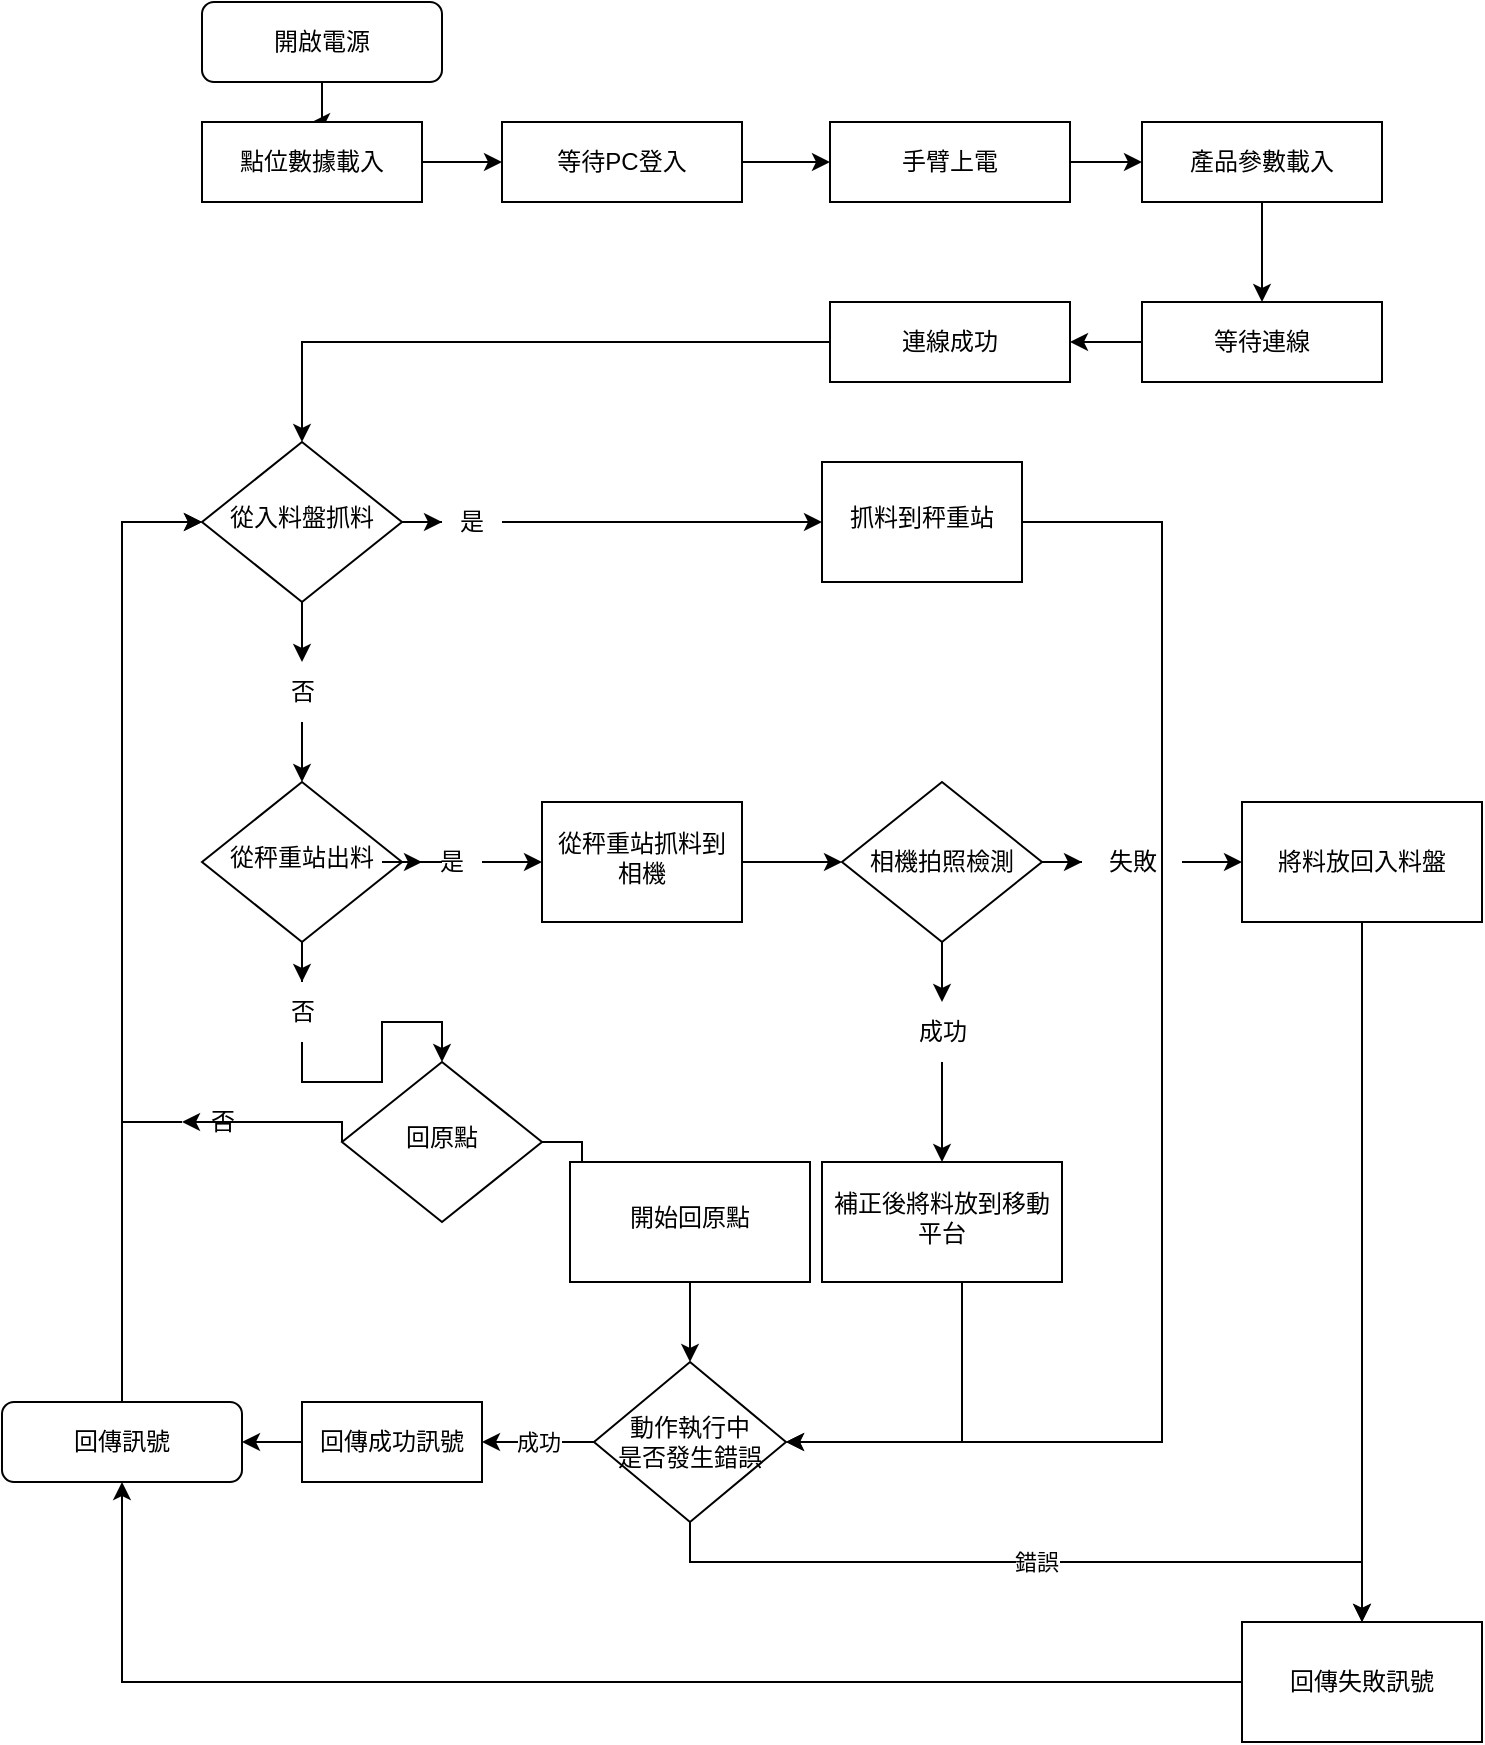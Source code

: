 <mxfile version="23.1.7" type="github">
  <diagram id="C5RBs43oDa-KdzZeNtuy" name="Page-1">
    <mxGraphModel dx="968" dy="522" grid="1" gridSize="10" guides="1" tooltips="1" connect="1" arrows="1" fold="1" page="1" pageScale="1" pageWidth="827" pageHeight="1169" math="0" shadow="0">
      <root>
        <mxCell id="WIyWlLk6GJQsqaUBKTNV-0" />
        <mxCell id="WIyWlLk6GJQsqaUBKTNV-1" parent="WIyWlLk6GJQsqaUBKTNV-0" />
        <mxCell id="h3wy3HksXLd2l_CeTm2d-72" style="edgeStyle=orthogonalEdgeStyle;rounded=0;orthogonalLoop=1;jettySize=auto;html=1;entryX=0.5;entryY=0;entryDx=0;entryDy=0;" parent="WIyWlLk6GJQsqaUBKTNV-1" source="WIyWlLk6GJQsqaUBKTNV-3" target="h3wy3HksXLd2l_CeTm2d-71" edge="1">
          <mxGeometry relative="1" as="geometry" />
        </mxCell>
        <mxCell id="WIyWlLk6GJQsqaUBKTNV-3" value="開啟電源" style="rounded=1;whiteSpace=wrap;html=1;fontSize=12;glass=0;strokeWidth=1;shadow=0;" parent="WIyWlLk6GJQsqaUBKTNV-1" vertex="1">
          <mxGeometry x="160" y="10" width="120" height="40" as="geometry" />
        </mxCell>
        <mxCell id="h3wy3HksXLd2l_CeTm2d-34" value="" style="edgeStyle=orthogonalEdgeStyle;rounded=0;orthogonalLoop=1;jettySize=auto;html=1;" parent="WIyWlLk6GJQsqaUBKTNV-1" source="h3wy3HksXLd2l_CeTm2d-25" target="h3wy3HksXLd2l_CeTm2d-19" edge="1">
          <mxGeometry relative="1" as="geometry" />
        </mxCell>
        <mxCell id="h3wy3HksXLd2l_CeTm2d-38" style="edgeStyle=orthogonalEdgeStyle;rounded=0;orthogonalLoop=1;jettySize=auto;html=1;entryX=0.5;entryY=0;entryDx=0;entryDy=0;" parent="WIyWlLk6GJQsqaUBKTNV-1" source="h3wy3HksXLd2l_CeTm2d-39" target="h3wy3HksXLd2l_CeTm2d-21" edge="1">
          <mxGeometry relative="1" as="geometry">
            <mxPoint x="210" y="380" as="targetPoint" />
          </mxGeometry>
        </mxCell>
        <mxCell id="h3wy3HksXLd2l_CeTm2d-52" value="" style="edgeStyle=orthogonalEdgeStyle;rounded=0;orthogonalLoop=1;jettySize=auto;html=1;" parent="WIyWlLk6GJQsqaUBKTNV-1" source="WIyWlLk6GJQsqaUBKTNV-6" target="h3wy3HksXLd2l_CeTm2d-39" edge="1">
          <mxGeometry relative="1" as="geometry" />
        </mxCell>
        <mxCell id="WIyWlLk6GJQsqaUBKTNV-6" value="從入料盤抓料" style="rhombus;whiteSpace=wrap;html=1;shadow=0;fontFamily=Helvetica;fontSize=12;align=center;strokeWidth=1;spacing=6;spacingTop=-4;" parent="WIyWlLk6GJQsqaUBKTNV-1" vertex="1">
          <mxGeometry x="160" y="230" width="100" height="80" as="geometry" />
        </mxCell>
        <mxCell id="h3wy3HksXLd2l_CeTm2d-88" style="edgeStyle=orthogonalEdgeStyle;rounded=0;orthogonalLoop=1;jettySize=auto;html=1;" parent="WIyWlLk6GJQsqaUBKTNV-1" source="WIyWlLk6GJQsqaUBKTNV-11" target="WIyWlLk6GJQsqaUBKTNV-6" edge="1">
          <mxGeometry relative="1" as="geometry">
            <mxPoint x="120" y="270" as="targetPoint" />
            <Array as="points">
              <mxPoint x="120" y="730" />
              <mxPoint x="120" y="270" />
            </Array>
          </mxGeometry>
        </mxCell>
        <mxCell id="WIyWlLk6GJQsqaUBKTNV-11" value="回傳訊號" style="rounded=1;whiteSpace=wrap;html=1;fontSize=12;glass=0;strokeWidth=1;shadow=0;" parent="WIyWlLk6GJQsqaUBKTNV-1" vertex="1">
          <mxGeometry x="60" y="710" width="120" height="40" as="geometry" />
        </mxCell>
        <mxCell id="h3wy3HksXLd2l_CeTm2d-15" value="" style="edgeStyle=orthogonalEdgeStyle;rounded=0;orthogonalLoop=1;jettySize=auto;html=1;" parent="WIyWlLk6GJQsqaUBKTNV-1" source="h3wy3HksXLd2l_CeTm2d-0" target="h3wy3HksXLd2l_CeTm2d-13" edge="1">
          <mxGeometry relative="1" as="geometry" />
        </mxCell>
        <mxCell id="h3wy3HksXLd2l_CeTm2d-0" value="等待PC登入" style="rounded=0;whiteSpace=wrap;html=1;" parent="WIyWlLk6GJQsqaUBKTNV-1" vertex="1">
          <mxGeometry x="310" y="70" width="120" height="40" as="geometry" />
        </mxCell>
        <mxCell id="h3wy3HksXLd2l_CeTm2d-69" value="" style="edgeStyle=orthogonalEdgeStyle;rounded=0;orthogonalLoop=1;jettySize=auto;html=1;" parent="WIyWlLk6GJQsqaUBKTNV-1" source="h3wy3HksXLd2l_CeTm2d-13" target="h3wy3HksXLd2l_CeTm2d-68" edge="1">
          <mxGeometry relative="1" as="geometry" />
        </mxCell>
        <mxCell id="h3wy3HksXLd2l_CeTm2d-13" value="手臂上電" style="rounded=0;whiteSpace=wrap;html=1;" parent="WIyWlLk6GJQsqaUBKTNV-1" vertex="1">
          <mxGeometry x="474" y="70" width="120" height="40" as="geometry" />
        </mxCell>
        <mxCell id="h3wy3HksXLd2l_CeTm2d-132" style="edgeStyle=orthogonalEdgeStyle;rounded=0;orthogonalLoop=1;jettySize=auto;html=1;entryX=1;entryY=0.5;entryDx=0;entryDy=0;" parent="WIyWlLk6GJQsqaUBKTNV-1" source="h3wy3HksXLd2l_CeTm2d-19" target="t9_P3x3vjHC5aABz5pYT-5" edge="1">
          <mxGeometry relative="1" as="geometry">
            <mxPoint x="464" y="730" as="targetPoint" />
            <Array as="points">
              <mxPoint x="640" y="270" />
              <mxPoint x="640" y="730" />
            </Array>
          </mxGeometry>
        </mxCell>
        <mxCell id="h3wy3HksXLd2l_CeTm2d-19" value="抓料到秤重站" style="whiteSpace=wrap;html=1;shadow=0;strokeWidth=1;spacing=6;spacingTop=-4;" parent="WIyWlLk6GJQsqaUBKTNV-1" vertex="1">
          <mxGeometry x="470" y="240" width="100" height="60" as="geometry" />
        </mxCell>
        <mxCell id="h3wy3HksXLd2l_CeTm2d-54" style="edgeStyle=orthogonalEdgeStyle;rounded=0;orthogonalLoop=1;jettySize=auto;html=1;" parent="WIyWlLk6GJQsqaUBKTNV-1" source="h3wy3HksXLd2l_CeTm2d-94" target="h3wy3HksXLd2l_CeTm2d-47" edge="1">
          <mxGeometry relative="1" as="geometry" />
        </mxCell>
        <mxCell id="h3wy3HksXLd2l_CeTm2d-21" value="從秤重站出料" style="rhombus;whiteSpace=wrap;html=1;shadow=0;strokeWidth=1;spacing=6;spacingTop=-4;" parent="WIyWlLk6GJQsqaUBKTNV-1" vertex="1">
          <mxGeometry x="160" y="400" width="100" height="80" as="geometry" />
        </mxCell>
        <mxCell id="h3wy3HksXLd2l_CeTm2d-134" style="edgeStyle=orthogonalEdgeStyle;rounded=0;orthogonalLoop=1;jettySize=auto;html=1;entryX=1;entryY=0.5;entryDx=0;entryDy=0;" parent="WIyWlLk6GJQsqaUBKTNV-1" source="h3wy3HksXLd2l_CeTm2d-30" target="t9_P3x3vjHC5aABz5pYT-5" edge="1">
          <mxGeometry relative="1" as="geometry">
            <Array as="points">
              <mxPoint x="540" y="730" />
            </Array>
            <mxPoint x="464" y="730" as="targetPoint" />
          </mxGeometry>
        </mxCell>
        <mxCell id="h3wy3HksXLd2l_CeTm2d-30" value="補正後將料放到移動平台" style="whiteSpace=wrap;html=1;shadow=0;strokeWidth=1;spacing=6;spacingTop=-4;" parent="WIyWlLk6GJQsqaUBKTNV-1" vertex="1">
          <mxGeometry x="470" y="590" width="120" height="60" as="geometry" />
        </mxCell>
        <mxCell id="h3wy3HksXLd2l_CeTm2d-35" value="" style="edgeStyle=orthogonalEdgeStyle;rounded=0;orthogonalLoop=1;jettySize=auto;html=1;" parent="WIyWlLk6GJQsqaUBKTNV-1" source="WIyWlLk6GJQsqaUBKTNV-6" target="h3wy3HksXLd2l_CeTm2d-25" edge="1">
          <mxGeometry relative="1" as="geometry">
            <mxPoint x="260" y="270" as="sourcePoint" />
            <mxPoint x="340" y="270" as="targetPoint" />
          </mxGeometry>
        </mxCell>
        <mxCell id="h3wy3HksXLd2l_CeTm2d-25" value="是" style="text;html=1;align=center;verticalAlign=middle;whiteSpace=wrap;rounded=0;" parent="WIyWlLk6GJQsqaUBKTNV-1" vertex="1">
          <mxGeometry x="280" y="255" width="30" height="30" as="geometry" />
        </mxCell>
        <mxCell id="h3wy3HksXLd2l_CeTm2d-39" value="否" style="text;html=1;align=center;verticalAlign=middle;resizable=0;points=[];autosize=1;strokeColor=none;fillColor=none;" parent="WIyWlLk6GJQsqaUBKTNV-1" vertex="1">
          <mxGeometry x="190" y="340" width="40" height="30" as="geometry" />
        </mxCell>
        <mxCell id="h3wy3HksXLd2l_CeTm2d-57" value="" style="edgeStyle=orthogonalEdgeStyle;rounded=0;orthogonalLoop=1;jettySize=auto;html=1;" parent="WIyWlLk6GJQsqaUBKTNV-1" source="h3wy3HksXLd2l_CeTm2d-47" target="h3wy3HksXLd2l_CeTm2d-58" edge="1">
          <mxGeometry relative="1" as="geometry">
            <mxPoint x="510" y="440" as="targetPoint" />
          </mxGeometry>
        </mxCell>
        <mxCell id="h3wy3HksXLd2l_CeTm2d-47" value="從秤重站抓料到相機" style="whiteSpace=wrap;html=1;shadow=0;strokeWidth=1;spacing=6;spacingTop=-4;" parent="WIyWlLk6GJQsqaUBKTNV-1" vertex="1">
          <mxGeometry x="330" y="410" width="100" height="60" as="geometry" />
        </mxCell>
        <mxCell id="h3wy3HksXLd2l_CeTm2d-55" style="edgeStyle=orthogonalEdgeStyle;rounded=0;orthogonalLoop=1;jettySize=auto;html=1;exitX=0.5;exitY=1;exitDx=0;exitDy=0;" parent="WIyWlLk6GJQsqaUBKTNV-1" source="h3wy3HksXLd2l_CeTm2d-30" target="h3wy3HksXLd2l_CeTm2d-30" edge="1">
          <mxGeometry relative="1" as="geometry" />
        </mxCell>
        <mxCell id="h3wy3HksXLd2l_CeTm2d-61" value="" style="edgeStyle=orthogonalEdgeStyle;rounded=0;orthogonalLoop=1;jettySize=auto;html=1;" parent="WIyWlLk6GJQsqaUBKTNV-1" source="h3wy3HksXLd2l_CeTm2d-59" target="h3wy3HksXLd2l_CeTm2d-60" edge="1">
          <mxGeometry relative="1" as="geometry" />
        </mxCell>
        <mxCell id="h3wy3HksXLd2l_CeTm2d-66" style="edgeStyle=orthogonalEdgeStyle;rounded=0;orthogonalLoop=1;jettySize=auto;html=1;entryX=0.5;entryY=0;entryDx=0;entryDy=0;" parent="WIyWlLk6GJQsqaUBKTNV-1" source="h3wy3HksXLd2l_CeTm2d-78" target="h3wy3HksXLd2l_CeTm2d-30" edge="1">
          <mxGeometry relative="1" as="geometry" />
        </mxCell>
        <mxCell id="h3wy3HksXLd2l_CeTm2d-58" value="相機拍照檢測" style="rhombus;whiteSpace=wrap;html=1;" parent="WIyWlLk6GJQsqaUBKTNV-1" vertex="1">
          <mxGeometry x="480" y="400" width="100" height="80" as="geometry" />
        </mxCell>
        <mxCell id="h3wy3HksXLd2l_CeTm2d-109" style="edgeStyle=orthogonalEdgeStyle;rounded=0;orthogonalLoop=1;jettySize=auto;html=1;" parent="WIyWlLk6GJQsqaUBKTNV-1" source="h3wy3HksXLd2l_CeTm2d-60" target="h3wy3HksXLd2l_CeTm2d-107" edge="1">
          <mxGeometry relative="1" as="geometry" />
        </mxCell>
        <mxCell id="h3wy3HksXLd2l_CeTm2d-60" value="將料放回入料盤" style="whiteSpace=wrap;html=1;" parent="WIyWlLk6GJQsqaUBKTNV-1" vertex="1">
          <mxGeometry x="680" y="410" width="120" height="60" as="geometry" />
        </mxCell>
        <mxCell id="h3wy3HksXLd2l_CeTm2d-62" value="" style="edgeStyle=orthogonalEdgeStyle;rounded=0;orthogonalLoop=1;jettySize=auto;html=1;" parent="WIyWlLk6GJQsqaUBKTNV-1" source="h3wy3HksXLd2l_CeTm2d-58" target="h3wy3HksXLd2l_CeTm2d-59" edge="1">
          <mxGeometry relative="1" as="geometry">
            <mxPoint x="580" y="440" as="sourcePoint" />
            <mxPoint x="640" y="440" as="targetPoint" />
          </mxGeometry>
        </mxCell>
        <mxCell id="h3wy3HksXLd2l_CeTm2d-59" value="失敗" style="text;html=1;align=center;verticalAlign=middle;resizable=0;points=[];autosize=1;strokeColor=none;fillColor=none;" parent="WIyWlLk6GJQsqaUBKTNV-1" vertex="1">
          <mxGeometry x="600" y="425" width="50" height="30" as="geometry" />
        </mxCell>
        <mxCell id="t9_P3x3vjHC5aABz5pYT-3" style="edgeStyle=orthogonalEdgeStyle;rounded=0;orthogonalLoop=1;jettySize=auto;html=1;entryX=0.5;entryY=0;entryDx=0;entryDy=0;" edge="1" parent="WIyWlLk6GJQsqaUBKTNV-1" source="h3wy3HksXLd2l_CeTm2d-68" target="t9_P3x3vjHC5aABz5pYT-1">
          <mxGeometry relative="1" as="geometry" />
        </mxCell>
        <mxCell id="h3wy3HksXLd2l_CeTm2d-68" value="產品參數載入" style="rounded=0;whiteSpace=wrap;html=1;" parent="WIyWlLk6GJQsqaUBKTNV-1" vertex="1">
          <mxGeometry x="630" y="70" width="120" height="40" as="geometry" />
        </mxCell>
        <mxCell id="t9_P3x3vjHC5aABz5pYT-0" style="edgeStyle=orthogonalEdgeStyle;rounded=0;orthogonalLoop=1;jettySize=auto;html=1;entryX=0;entryY=0.5;entryDx=0;entryDy=0;" edge="1" parent="WIyWlLk6GJQsqaUBKTNV-1" source="h3wy3HksXLd2l_CeTm2d-71" target="h3wy3HksXLd2l_CeTm2d-0">
          <mxGeometry relative="1" as="geometry" />
        </mxCell>
        <mxCell id="h3wy3HksXLd2l_CeTm2d-71" value="點位數據載入" style="rounded=0;whiteSpace=wrap;html=1;" parent="WIyWlLk6GJQsqaUBKTNV-1" vertex="1">
          <mxGeometry x="160" y="70" width="110" height="40" as="geometry" />
        </mxCell>
        <mxCell id="h3wy3HksXLd2l_CeTm2d-79" value="" style="edgeStyle=orthogonalEdgeStyle;rounded=0;orthogonalLoop=1;jettySize=auto;html=1;entryX=0.5;entryY=0;entryDx=0;entryDy=0;" parent="WIyWlLk6GJQsqaUBKTNV-1" source="h3wy3HksXLd2l_CeTm2d-58" target="h3wy3HksXLd2l_CeTm2d-78" edge="1">
          <mxGeometry relative="1" as="geometry">
            <mxPoint x="530" y="480" as="sourcePoint" />
            <mxPoint x="530" y="530" as="targetPoint" />
          </mxGeometry>
        </mxCell>
        <mxCell id="h3wy3HksXLd2l_CeTm2d-78" value="成功" style="text;html=1;align=center;verticalAlign=middle;resizable=0;points=[];autosize=1;strokeColor=none;fillColor=none;" parent="WIyWlLk6GJQsqaUBKTNV-1" vertex="1">
          <mxGeometry x="505" y="510" width="50" height="30" as="geometry" />
        </mxCell>
        <mxCell id="h3wy3HksXLd2l_CeTm2d-86" style="edgeStyle=orthogonalEdgeStyle;rounded=0;orthogonalLoop=1;jettySize=auto;html=1;entryX=0.5;entryY=0;entryDx=0;entryDy=0;" parent="WIyWlLk6GJQsqaUBKTNV-1" source="h3wy3HksXLd2l_CeTm2d-80" target="WIyWlLk6GJQsqaUBKTNV-6" edge="1">
          <mxGeometry relative="1" as="geometry" />
        </mxCell>
        <mxCell id="h3wy3HksXLd2l_CeTm2d-80" value="連線成功" style="rounded=0;whiteSpace=wrap;html=1;" parent="WIyWlLk6GJQsqaUBKTNV-1" vertex="1">
          <mxGeometry x="474" y="160" width="120" height="40" as="geometry" />
        </mxCell>
        <mxCell id="h3wy3HksXLd2l_CeTm2d-100" style="edgeStyle=orthogonalEdgeStyle;rounded=0;orthogonalLoop=1;jettySize=auto;html=1;entryX=0;entryY=0.5;entryDx=0;entryDy=0;exitX=0;exitY=0.5;exitDx=0;exitDy=0;" parent="WIyWlLk6GJQsqaUBKTNV-1" source="h3wy3HksXLd2l_CeTm2d-124" target="WIyWlLk6GJQsqaUBKTNV-6" edge="1">
          <mxGeometry relative="1" as="geometry">
            <mxPoint x="150" y="570" as="sourcePoint" />
            <Array as="points">
              <mxPoint x="120" y="270" />
            </Array>
          </mxGeometry>
        </mxCell>
        <mxCell id="h3wy3HksXLd2l_CeTm2d-95" value="" style="edgeStyle=orthogonalEdgeStyle;rounded=0;orthogonalLoop=1;jettySize=auto;html=1;" parent="WIyWlLk6GJQsqaUBKTNV-1" source="h3wy3HksXLd2l_CeTm2d-21" target="h3wy3HksXLd2l_CeTm2d-94" edge="1">
          <mxGeometry relative="1" as="geometry">
            <mxPoint x="260" y="440" as="sourcePoint" />
            <mxPoint x="330" y="440" as="targetPoint" />
          </mxGeometry>
        </mxCell>
        <mxCell id="h3wy3HksXLd2l_CeTm2d-94" value="是" style="text;html=1;align=center;verticalAlign=middle;whiteSpace=wrap;rounded=0;" parent="WIyWlLk6GJQsqaUBKTNV-1" vertex="1">
          <mxGeometry x="270" y="425" width="30" height="30" as="geometry" />
        </mxCell>
        <mxCell id="h3wy3HksXLd2l_CeTm2d-97" value="" style="edgeStyle=orthogonalEdgeStyle;rounded=0;orthogonalLoop=1;jettySize=auto;html=1;entryX=0.5;entryY=0;entryDx=0;entryDy=0;" parent="WIyWlLk6GJQsqaUBKTNV-1" source="h3wy3HksXLd2l_CeTm2d-21" target="h3wy3HksXLd2l_CeTm2d-96" edge="1">
          <mxGeometry relative="1" as="geometry">
            <mxPoint x="210" y="480" as="sourcePoint" />
            <mxPoint x="210" y="540" as="targetPoint" />
          </mxGeometry>
        </mxCell>
        <mxCell id="h3wy3HksXLd2l_CeTm2d-123" style="edgeStyle=orthogonalEdgeStyle;rounded=0;orthogonalLoop=1;jettySize=auto;html=1;" parent="WIyWlLk6GJQsqaUBKTNV-1" source="h3wy3HksXLd2l_CeTm2d-96" target="h3wy3HksXLd2l_CeTm2d-121" edge="1">
          <mxGeometry relative="1" as="geometry" />
        </mxCell>
        <mxCell id="h3wy3HksXLd2l_CeTm2d-96" value="否" style="text;html=1;align=center;verticalAlign=middle;resizable=0;points=[];autosize=1;strokeColor=none;fillColor=none;" parent="WIyWlLk6GJQsqaUBKTNV-1" vertex="1">
          <mxGeometry x="190" y="500" width="40" height="30" as="geometry" />
        </mxCell>
        <mxCell id="h3wy3HksXLd2l_CeTm2d-131" style="edgeStyle=orthogonalEdgeStyle;rounded=0;orthogonalLoop=1;jettySize=auto;html=1;" parent="WIyWlLk6GJQsqaUBKTNV-1" source="h3wy3HksXLd2l_CeTm2d-107" target="WIyWlLk6GJQsqaUBKTNV-11" edge="1">
          <mxGeometry relative="1" as="geometry" />
        </mxCell>
        <mxCell id="h3wy3HksXLd2l_CeTm2d-107" value="回傳失敗訊號" style="whiteSpace=wrap;html=1;" parent="WIyWlLk6GJQsqaUBKTNV-1" vertex="1">
          <mxGeometry x="680" y="820" width="120" height="60" as="geometry" />
        </mxCell>
        <mxCell id="h3wy3HksXLd2l_CeTm2d-127" value="" style="edgeStyle=orthogonalEdgeStyle;rounded=0;orthogonalLoop=1;jettySize=auto;html=1;" parent="WIyWlLk6GJQsqaUBKTNV-1" source="h3wy3HksXLd2l_CeTm2d-121" target="h3wy3HksXLd2l_CeTm2d-126" edge="1">
          <mxGeometry relative="1" as="geometry" />
        </mxCell>
        <mxCell id="h3wy3HksXLd2l_CeTm2d-121" value="回原點" style="rhombus;whiteSpace=wrap;html=1;shadow=0;strokeWidth=1;spacing=6;spacingTop=-4;" parent="WIyWlLk6GJQsqaUBKTNV-1" vertex="1">
          <mxGeometry x="230" y="540" width="100" height="80" as="geometry" />
        </mxCell>
        <mxCell id="h3wy3HksXLd2l_CeTm2d-125" value="" style="edgeStyle=orthogonalEdgeStyle;rounded=0;orthogonalLoop=1;jettySize=auto;html=1;entryX=0;entryY=0.5;entryDx=0;entryDy=0;exitX=0;exitY=0.5;exitDx=0;exitDy=0;" parent="WIyWlLk6GJQsqaUBKTNV-1" source="h3wy3HksXLd2l_CeTm2d-121" target="h3wy3HksXLd2l_CeTm2d-124" edge="1">
          <mxGeometry relative="1" as="geometry">
            <mxPoint x="160" y="580" as="sourcePoint" />
            <mxPoint x="160" y="270" as="targetPoint" />
            <Array as="points">
              <mxPoint x="230" y="570" />
            </Array>
          </mxGeometry>
        </mxCell>
        <mxCell id="h3wy3HksXLd2l_CeTm2d-124" value="否" style="text;html=1;align=center;verticalAlign=middle;resizable=0;points=[];autosize=1;strokeColor=none;fillColor=none;" parent="WIyWlLk6GJQsqaUBKTNV-1" vertex="1">
          <mxGeometry x="150" y="555" width="40" height="30" as="geometry" />
        </mxCell>
        <mxCell id="t9_P3x3vjHC5aABz5pYT-7" style="edgeStyle=orthogonalEdgeStyle;rounded=0;orthogonalLoop=1;jettySize=auto;html=1;" edge="1" parent="WIyWlLk6GJQsqaUBKTNV-1" source="h3wy3HksXLd2l_CeTm2d-126" target="t9_P3x3vjHC5aABz5pYT-5">
          <mxGeometry relative="1" as="geometry" />
        </mxCell>
        <mxCell id="h3wy3HksXLd2l_CeTm2d-126" value="開始回原點" style="whiteSpace=wrap;html=1;shadow=0;strokeWidth=1;spacing=6;spacingTop=-4;" parent="WIyWlLk6GJQsqaUBKTNV-1" vertex="1">
          <mxGeometry x="344" y="590" width="120" height="60" as="geometry" />
        </mxCell>
        <mxCell id="t9_P3x3vjHC5aABz5pYT-2" style="edgeStyle=orthogonalEdgeStyle;rounded=0;orthogonalLoop=1;jettySize=auto;html=1;entryX=1;entryY=0.5;entryDx=0;entryDy=0;" edge="1" parent="WIyWlLk6GJQsqaUBKTNV-1" source="t9_P3x3vjHC5aABz5pYT-1" target="h3wy3HksXLd2l_CeTm2d-80">
          <mxGeometry relative="1" as="geometry">
            <mxPoint x="600" y="180" as="targetPoint" />
          </mxGeometry>
        </mxCell>
        <mxCell id="t9_P3x3vjHC5aABz5pYT-1" value="等待連線" style="rounded=0;whiteSpace=wrap;html=1;" vertex="1" parent="WIyWlLk6GJQsqaUBKTNV-1">
          <mxGeometry x="630" y="160" width="120" height="40" as="geometry" />
        </mxCell>
        <mxCell id="t9_P3x3vjHC5aABz5pYT-9" style="edgeStyle=orthogonalEdgeStyle;rounded=0;orthogonalLoop=1;jettySize=auto;html=1;entryX=1;entryY=0.5;entryDx=0;entryDy=0;" edge="1" parent="WIyWlLk6GJQsqaUBKTNV-1" source="t9_P3x3vjHC5aABz5pYT-4" target="WIyWlLk6GJQsqaUBKTNV-11">
          <mxGeometry relative="1" as="geometry" />
        </mxCell>
        <mxCell id="t9_P3x3vjHC5aABz5pYT-4" value="回傳成功訊號" style="whiteSpace=wrap;html=1;" vertex="1" parent="WIyWlLk6GJQsqaUBKTNV-1">
          <mxGeometry x="210" y="710" width="90" height="40" as="geometry" />
        </mxCell>
        <mxCell id="t9_P3x3vjHC5aABz5pYT-8" value="成功" style="edgeStyle=orthogonalEdgeStyle;rounded=0;orthogonalLoop=1;jettySize=auto;html=1;entryX=1;entryY=0.5;entryDx=0;entryDy=0;" edge="1" parent="WIyWlLk6GJQsqaUBKTNV-1" source="t9_P3x3vjHC5aABz5pYT-5" target="t9_P3x3vjHC5aABz5pYT-4">
          <mxGeometry relative="1" as="geometry" />
        </mxCell>
        <mxCell id="t9_P3x3vjHC5aABz5pYT-10" value="錯誤" style="edgeStyle=orthogonalEdgeStyle;rounded=0;orthogonalLoop=1;jettySize=auto;html=1;entryX=0.5;entryY=0;entryDx=0;entryDy=0;" edge="1" parent="WIyWlLk6GJQsqaUBKTNV-1" source="t9_P3x3vjHC5aABz5pYT-5" target="h3wy3HksXLd2l_CeTm2d-107">
          <mxGeometry relative="1" as="geometry">
            <Array as="points">
              <mxPoint x="404" y="790" />
              <mxPoint x="740" y="790" />
            </Array>
          </mxGeometry>
        </mxCell>
        <mxCell id="t9_P3x3vjHC5aABz5pYT-5" value="動作執行中&lt;br&gt;是否發生錯誤" style="rhombus;whiteSpace=wrap;html=1;" vertex="1" parent="WIyWlLk6GJQsqaUBKTNV-1">
          <mxGeometry x="356" y="690" width="96" height="80" as="geometry" />
        </mxCell>
      </root>
    </mxGraphModel>
  </diagram>
</mxfile>

